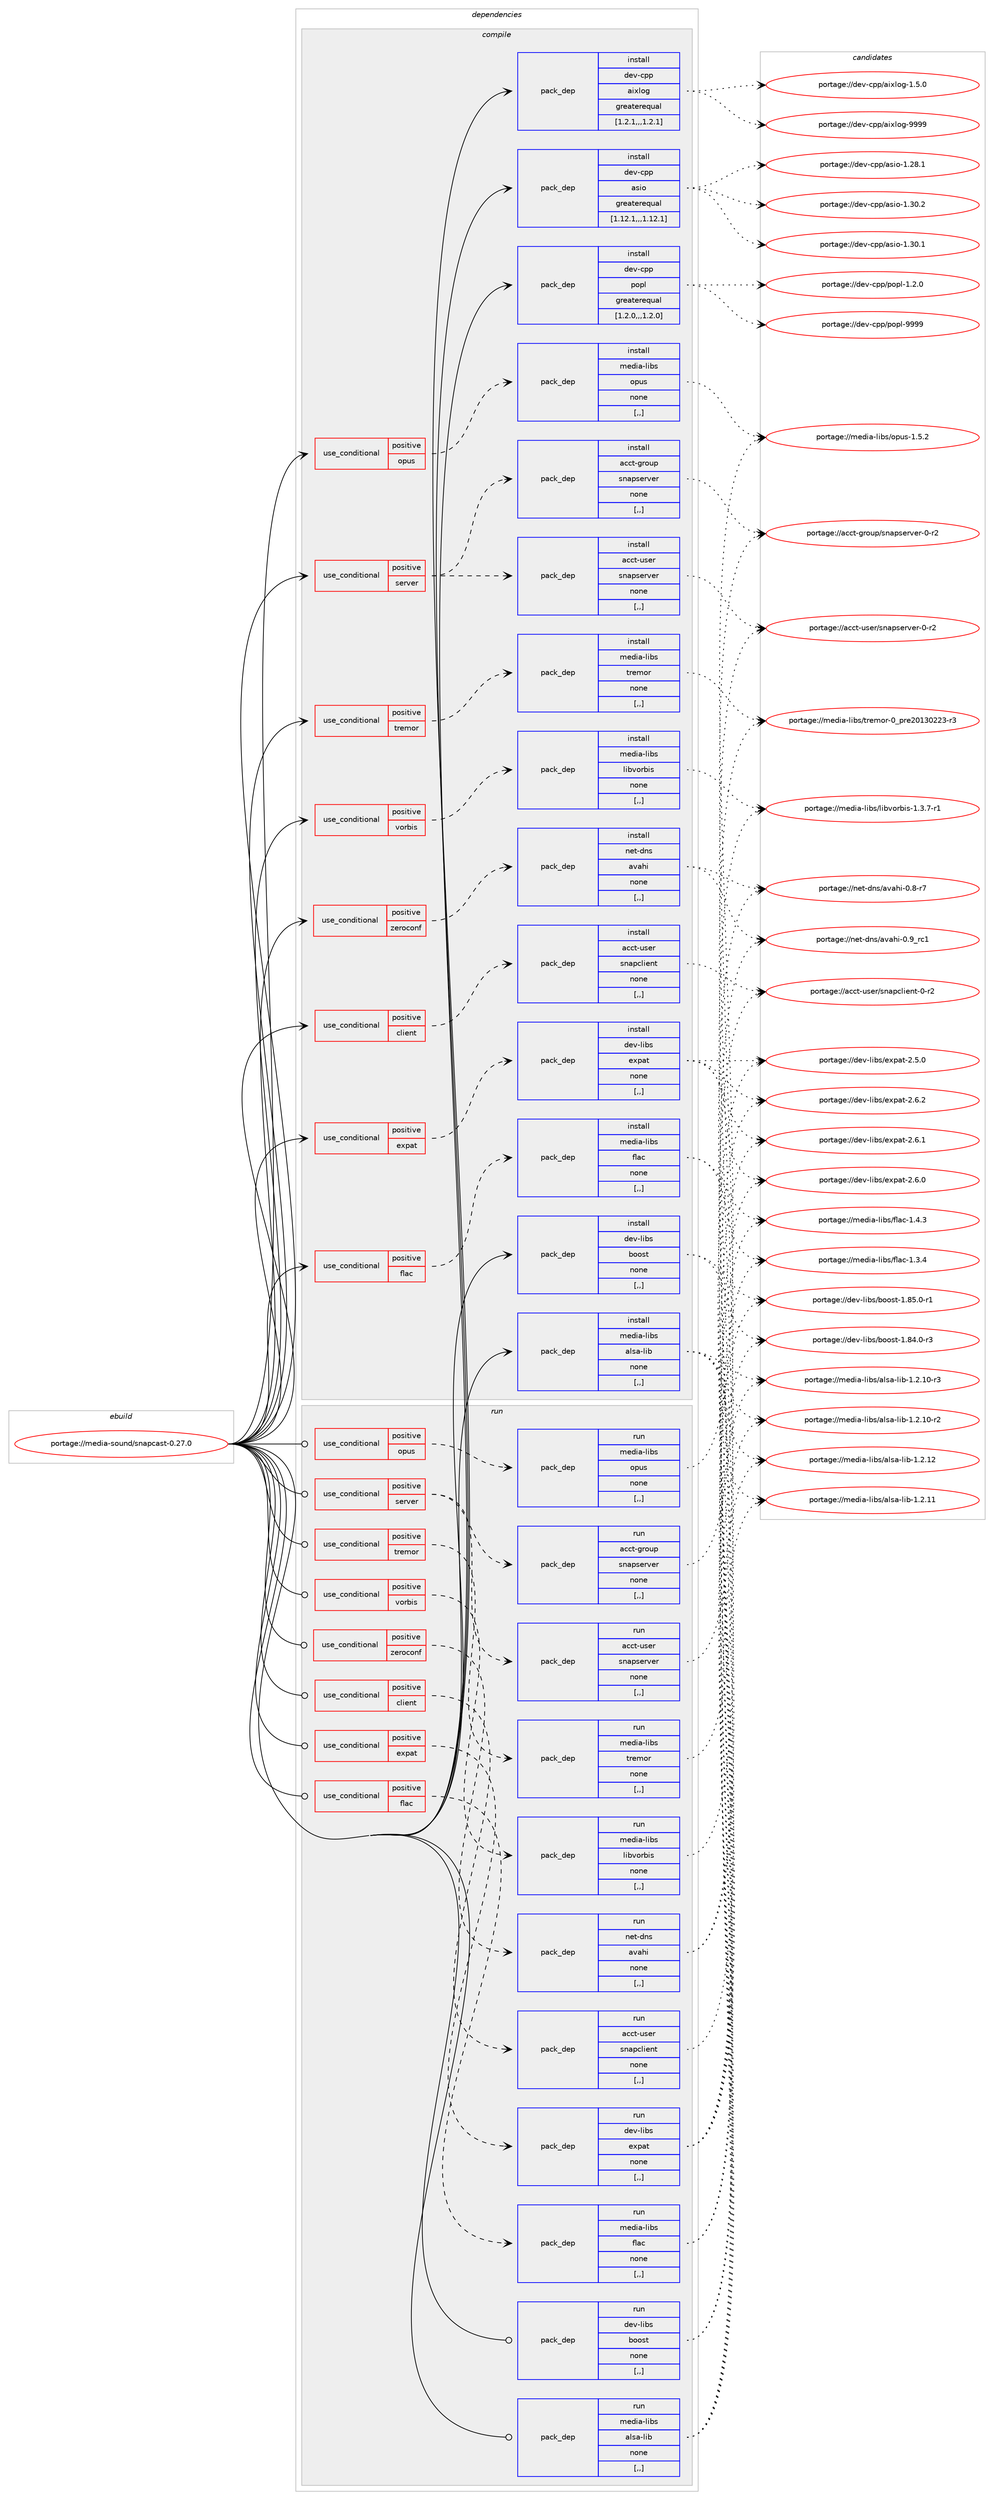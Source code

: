 digraph prolog {

# *************
# Graph options
# *************

newrank=true;
concentrate=true;
compound=true;
graph [rankdir=LR,fontname=Helvetica,fontsize=10,ranksep=1.5];#, ranksep=2.5, nodesep=0.2];
edge  [arrowhead=vee];
node  [fontname=Helvetica,fontsize=10];

# **********
# The ebuild
# **********

subgraph cluster_leftcol {
color=gray;
label=<<i>ebuild</i>>;
id [label="portage://media-sound/snapcast-0.27.0", color=red, width=4, href="../media-sound/snapcast-0.27.0.svg"];
}

# ****************
# The dependencies
# ****************

subgraph cluster_midcol {
color=gray;
label=<<i>dependencies</i>>;
subgraph cluster_compile {
fillcolor="#eeeeee";
style=filled;
label=<<i>compile</i>>;
subgraph cond81325 {
dependency320644 [label=<<TABLE BORDER="0" CELLBORDER="1" CELLSPACING="0" CELLPADDING="4"><TR><TD ROWSPAN="3" CELLPADDING="10">use_conditional</TD></TR><TR><TD>positive</TD></TR><TR><TD>client</TD></TR></TABLE>>, shape=none, color=red];
subgraph pack236852 {
dependency320645 [label=<<TABLE BORDER="0" CELLBORDER="1" CELLSPACING="0" CELLPADDING="4" WIDTH="220"><TR><TD ROWSPAN="6" CELLPADDING="30">pack_dep</TD></TR><TR><TD WIDTH="110">install</TD></TR><TR><TD>acct-user</TD></TR><TR><TD>snapclient</TD></TR><TR><TD>none</TD></TR><TR><TD>[,,]</TD></TR></TABLE>>, shape=none, color=blue];
}
dependency320644:e -> dependency320645:w [weight=20,style="dashed",arrowhead="vee"];
}
id:e -> dependency320644:w [weight=20,style="solid",arrowhead="vee"];
subgraph cond81326 {
dependency320646 [label=<<TABLE BORDER="0" CELLBORDER="1" CELLSPACING="0" CELLPADDING="4"><TR><TD ROWSPAN="3" CELLPADDING="10">use_conditional</TD></TR><TR><TD>positive</TD></TR><TR><TD>expat</TD></TR></TABLE>>, shape=none, color=red];
subgraph pack236853 {
dependency320647 [label=<<TABLE BORDER="0" CELLBORDER="1" CELLSPACING="0" CELLPADDING="4" WIDTH="220"><TR><TD ROWSPAN="6" CELLPADDING="30">pack_dep</TD></TR><TR><TD WIDTH="110">install</TD></TR><TR><TD>dev-libs</TD></TR><TR><TD>expat</TD></TR><TR><TD>none</TD></TR><TR><TD>[,,]</TD></TR></TABLE>>, shape=none, color=blue];
}
dependency320646:e -> dependency320647:w [weight=20,style="dashed",arrowhead="vee"];
}
id:e -> dependency320646:w [weight=20,style="solid",arrowhead="vee"];
subgraph cond81327 {
dependency320648 [label=<<TABLE BORDER="0" CELLBORDER="1" CELLSPACING="0" CELLPADDING="4"><TR><TD ROWSPAN="3" CELLPADDING="10">use_conditional</TD></TR><TR><TD>positive</TD></TR><TR><TD>flac</TD></TR></TABLE>>, shape=none, color=red];
subgraph pack236854 {
dependency320649 [label=<<TABLE BORDER="0" CELLBORDER="1" CELLSPACING="0" CELLPADDING="4" WIDTH="220"><TR><TD ROWSPAN="6" CELLPADDING="30">pack_dep</TD></TR><TR><TD WIDTH="110">install</TD></TR><TR><TD>media-libs</TD></TR><TR><TD>flac</TD></TR><TR><TD>none</TD></TR><TR><TD>[,,]</TD></TR></TABLE>>, shape=none, color=blue];
}
dependency320648:e -> dependency320649:w [weight=20,style="dashed",arrowhead="vee"];
}
id:e -> dependency320648:w [weight=20,style="solid",arrowhead="vee"];
subgraph cond81328 {
dependency320650 [label=<<TABLE BORDER="0" CELLBORDER="1" CELLSPACING="0" CELLPADDING="4"><TR><TD ROWSPAN="3" CELLPADDING="10">use_conditional</TD></TR><TR><TD>positive</TD></TR><TR><TD>opus</TD></TR></TABLE>>, shape=none, color=red];
subgraph pack236855 {
dependency320651 [label=<<TABLE BORDER="0" CELLBORDER="1" CELLSPACING="0" CELLPADDING="4" WIDTH="220"><TR><TD ROWSPAN="6" CELLPADDING="30">pack_dep</TD></TR><TR><TD WIDTH="110">install</TD></TR><TR><TD>media-libs</TD></TR><TR><TD>opus</TD></TR><TR><TD>none</TD></TR><TR><TD>[,,]</TD></TR></TABLE>>, shape=none, color=blue];
}
dependency320650:e -> dependency320651:w [weight=20,style="dashed",arrowhead="vee"];
}
id:e -> dependency320650:w [weight=20,style="solid",arrowhead="vee"];
subgraph cond81329 {
dependency320652 [label=<<TABLE BORDER="0" CELLBORDER="1" CELLSPACING="0" CELLPADDING="4"><TR><TD ROWSPAN="3" CELLPADDING="10">use_conditional</TD></TR><TR><TD>positive</TD></TR><TR><TD>server</TD></TR></TABLE>>, shape=none, color=red];
subgraph pack236856 {
dependency320653 [label=<<TABLE BORDER="0" CELLBORDER="1" CELLSPACING="0" CELLPADDING="4" WIDTH="220"><TR><TD ROWSPAN="6" CELLPADDING="30">pack_dep</TD></TR><TR><TD WIDTH="110">install</TD></TR><TR><TD>acct-group</TD></TR><TR><TD>snapserver</TD></TR><TR><TD>none</TD></TR><TR><TD>[,,]</TD></TR></TABLE>>, shape=none, color=blue];
}
dependency320652:e -> dependency320653:w [weight=20,style="dashed",arrowhead="vee"];
subgraph pack236857 {
dependency320654 [label=<<TABLE BORDER="0" CELLBORDER="1" CELLSPACING="0" CELLPADDING="4" WIDTH="220"><TR><TD ROWSPAN="6" CELLPADDING="30">pack_dep</TD></TR><TR><TD WIDTH="110">install</TD></TR><TR><TD>acct-user</TD></TR><TR><TD>snapserver</TD></TR><TR><TD>none</TD></TR><TR><TD>[,,]</TD></TR></TABLE>>, shape=none, color=blue];
}
dependency320652:e -> dependency320654:w [weight=20,style="dashed",arrowhead="vee"];
}
id:e -> dependency320652:w [weight=20,style="solid",arrowhead="vee"];
subgraph cond81330 {
dependency320655 [label=<<TABLE BORDER="0" CELLBORDER="1" CELLSPACING="0" CELLPADDING="4"><TR><TD ROWSPAN="3" CELLPADDING="10">use_conditional</TD></TR><TR><TD>positive</TD></TR><TR><TD>tremor</TD></TR></TABLE>>, shape=none, color=red];
subgraph pack236858 {
dependency320656 [label=<<TABLE BORDER="0" CELLBORDER="1" CELLSPACING="0" CELLPADDING="4" WIDTH="220"><TR><TD ROWSPAN="6" CELLPADDING="30">pack_dep</TD></TR><TR><TD WIDTH="110">install</TD></TR><TR><TD>media-libs</TD></TR><TR><TD>tremor</TD></TR><TR><TD>none</TD></TR><TR><TD>[,,]</TD></TR></TABLE>>, shape=none, color=blue];
}
dependency320655:e -> dependency320656:w [weight=20,style="dashed",arrowhead="vee"];
}
id:e -> dependency320655:w [weight=20,style="solid",arrowhead="vee"];
subgraph cond81331 {
dependency320657 [label=<<TABLE BORDER="0" CELLBORDER="1" CELLSPACING="0" CELLPADDING="4"><TR><TD ROWSPAN="3" CELLPADDING="10">use_conditional</TD></TR><TR><TD>positive</TD></TR><TR><TD>vorbis</TD></TR></TABLE>>, shape=none, color=red];
subgraph pack236859 {
dependency320658 [label=<<TABLE BORDER="0" CELLBORDER="1" CELLSPACING="0" CELLPADDING="4" WIDTH="220"><TR><TD ROWSPAN="6" CELLPADDING="30">pack_dep</TD></TR><TR><TD WIDTH="110">install</TD></TR><TR><TD>media-libs</TD></TR><TR><TD>libvorbis</TD></TR><TR><TD>none</TD></TR><TR><TD>[,,]</TD></TR></TABLE>>, shape=none, color=blue];
}
dependency320657:e -> dependency320658:w [weight=20,style="dashed",arrowhead="vee"];
}
id:e -> dependency320657:w [weight=20,style="solid",arrowhead="vee"];
subgraph cond81332 {
dependency320659 [label=<<TABLE BORDER="0" CELLBORDER="1" CELLSPACING="0" CELLPADDING="4"><TR><TD ROWSPAN="3" CELLPADDING="10">use_conditional</TD></TR><TR><TD>positive</TD></TR><TR><TD>zeroconf</TD></TR></TABLE>>, shape=none, color=red];
subgraph pack236860 {
dependency320660 [label=<<TABLE BORDER="0" CELLBORDER="1" CELLSPACING="0" CELLPADDING="4" WIDTH="220"><TR><TD ROWSPAN="6" CELLPADDING="30">pack_dep</TD></TR><TR><TD WIDTH="110">install</TD></TR><TR><TD>net-dns</TD></TR><TR><TD>avahi</TD></TR><TR><TD>none</TD></TR><TR><TD>[,,]</TD></TR></TABLE>>, shape=none, color=blue];
}
dependency320659:e -> dependency320660:w [weight=20,style="dashed",arrowhead="vee"];
}
id:e -> dependency320659:w [weight=20,style="solid",arrowhead="vee"];
subgraph pack236861 {
dependency320661 [label=<<TABLE BORDER="0" CELLBORDER="1" CELLSPACING="0" CELLPADDING="4" WIDTH="220"><TR><TD ROWSPAN="6" CELLPADDING="30">pack_dep</TD></TR><TR><TD WIDTH="110">install</TD></TR><TR><TD>dev-cpp</TD></TR><TR><TD>aixlog</TD></TR><TR><TD>greaterequal</TD></TR><TR><TD>[1.2.1,,,1.2.1]</TD></TR></TABLE>>, shape=none, color=blue];
}
id:e -> dependency320661:w [weight=20,style="solid",arrowhead="vee"];
subgraph pack236862 {
dependency320662 [label=<<TABLE BORDER="0" CELLBORDER="1" CELLSPACING="0" CELLPADDING="4" WIDTH="220"><TR><TD ROWSPAN="6" CELLPADDING="30">pack_dep</TD></TR><TR><TD WIDTH="110">install</TD></TR><TR><TD>dev-cpp</TD></TR><TR><TD>asio</TD></TR><TR><TD>greaterequal</TD></TR><TR><TD>[1.12.1,,,1.12.1]</TD></TR></TABLE>>, shape=none, color=blue];
}
id:e -> dependency320662:w [weight=20,style="solid",arrowhead="vee"];
subgraph pack236863 {
dependency320663 [label=<<TABLE BORDER="0" CELLBORDER="1" CELLSPACING="0" CELLPADDING="4" WIDTH="220"><TR><TD ROWSPAN="6" CELLPADDING="30">pack_dep</TD></TR><TR><TD WIDTH="110">install</TD></TR><TR><TD>dev-cpp</TD></TR><TR><TD>popl</TD></TR><TR><TD>greaterequal</TD></TR><TR><TD>[1.2.0,,,1.2.0]</TD></TR></TABLE>>, shape=none, color=blue];
}
id:e -> dependency320663:w [weight=20,style="solid",arrowhead="vee"];
subgraph pack236864 {
dependency320664 [label=<<TABLE BORDER="0" CELLBORDER="1" CELLSPACING="0" CELLPADDING="4" WIDTH="220"><TR><TD ROWSPAN="6" CELLPADDING="30">pack_dep</TD></TR><TR><TD WIDTH="110">install</TD></TR><TR><TD>dev-libs</TD></TR><TR><TD>boost</TD></TR><TR><TD>none</TD></TR><TR><TD>[,,]</TD></TR></TABLE>>, shape=none, color=blue];
}
id:e -> dependency320664:w [weight=20,style="solid",arrowhead="vee"];
subgraph pack236865 {
dependency320665 [label=<<TABLE BORDER="0" CELLBORDER="1" CELLSPACING="0" CELLPADDING="4" WIDTH="220"><TR><TD ROWSPAN="6" CELLPADDING="30">pack_dep</TD></TR><TR><TD WIDTH="110">install</TD></TR><TR><TD>media-libs</TD></TR><TR><TD>alsa-lib</TD></TR><TR><TD>none</TD></TR><TR><TD>[,,]</TD></TR></TABLE>>, shape=none, color=blue];
}
id:e -> dependency320665:w [weight=20,style="solid",arrowhead="vee"];
}
subgraph cluster_compileandrun {
fillcolor="#eeeeee";
style=filled;
label=<<i>compile and run</i>>;
}
subgraph cluster_run {
fillcolor="#eeeeee";
style=filled;
label=<<i>run</i>>;
subgraph cond81333 {
dependency320666 [label=<<TABLE BORDER="0" CELLBORDER="1" CELLSPACING="0" CELLPADDING="4"><TR><TD ROWSPAN="3" CELLPADDING="10">use_conditional</TD></TR><TR><TD>positive</TD></TR><TR><TD>client</TD></TR></TABLE>>, shape=none, color=red];
subgraph pack236866 {
dependency320667 [label=<<TABLE BORDER="0" CELLBORDER="1" CELLSPACING="0" CELLPADDING="4" WIDTH="220"><TR><TD ROWSPAN="6" CELLPADDING="30">pack_dep</TD></TR><TR><TD WIDTH="110">run</TD></TR><TR><TD>acct-user</TD></TR><TR><TD>snapclient</TD></TR><TR><TD>none</TD></TR><TR><TD>[,,]</TD></TR></TABLE>>, shape=none, color=blue];
}
dependency320666:e -> dependency320667:w [weight=20,style="dashed",arrowhead="vee"];
}
id:e -> dependency320666:w [weight=20,style="solid",arrowhead="odot"];
subgraph cond81334 {
dependency320668 [label=<<TABLE BORDER="0" CELLBORDER="1" CELLSPACING="0" CELLPADDING="4"><TR><TD ROWSPAN="3" CELLPADDING="10">use_conditional</TD></TR><TR><TD>positive</TD></TR><TR><TD>expat</TD></TR></TABLE>>, shape=none, color=red];
subgraph pack236867 {
dependency320669 [label=<<TABLE BORDER="0" CELLBORDER="1" CELLSPACING="0" CELLPADDING="4" WIDTH="220"><TR><TD ROWSPAN="6" CELLPADDING="30">pack_dep</TD></TR><TR><TD WIDTH="110">run</TD></TR><TR><TD>dev-libs</TD></TR><TR><TD>expat</TD></TR><TR><TD>none</TD></TR><TR><TD>[,,]</TD></TR></TABLE>>, shape=none, color=blue];
}
dependency320668:e -> dependency320669:w [weight=20,style="dashed",arrowhead="vee"];
}
id:e -> dependency320668:w [weight=20,style="solid",arrowhead="odot"];
subgraph cond81335 {
dependency320670 [label=<<TABLE BORDER="0" CELLBORDER="1" CELLSPACING="0" CELLPADDING="4"><TR><TD ROWSPAN="3" CELLPADDING="10">use_conditional</TD></TR><TR><TD>positive</TD></TR><TR><TD>flac</TD></TR></TABLE>>, shape=none, color=red];
subgraph pack236868 {
dependency320671 [label=<<TABLE BORDER="0" CELLBORDER="1" CELLSPACING="0" CELLPADDING="4" WIDTH="220"><TR><TD ROWSPAN="6" CELLPADDING="30">pack_dep</TD></TR><TR><TD WIDTH="110">run</TD></TR><TR><TD>media-libs</TD></TR><TR><TD>flac</TD></TR><TR><TD>none</TD></TR><TR><TD>[,,]</TD></TR></TABLE>>, shape=none, color=blue];
}
dependency320670:e -> dependency320671:w [weight=20,style="dashed",arrowhead="vee"];
}
id:e -> dependency320670:w [weight=20,style="solid",arrowhead="odot"];
subgraph cond81336 {
dependency320672 [label=<<TABLE BORDER="0" CELLBORDER="1" CELLSPACING="0" CELLPADDING="4"><TR><TD ROWSPAN="3" CELLPADDING="10">use_conditional</TD></TR><TR><TD>positive</TD></TR><TR><TD>opus</TD></TR></TABLE>>, shape=none, color=red];
subgraph pack236869 {
dependency320673 [label=<<TABLE BORDER="0" CELLBORDER="1" CELLSPACING="0" CELLPADDING="4" WIDTH="220"><TR><TD ROWSPAN="6" CELLPADDING="30">pack_dep</TD></TR><TR><TD WIDTH="110">run</TD></TR><TR><TD>media-libs</TD></TR><TR><TD>opus</TD></TR><TR><TD>none</TD></TR><TR><TD>[,,]</TD></TR></TABLE>>, shape=none, color=blue];
}
dependency320672:e -> dependency320673:w [weight=20,style="dashed",arrowhead="vee"];
}
id:e -> dependency320672:w [weight=20,style="solid",arrowhead="odot"];
subgraph cond81337 {
dependency320674 [label=<<TABLE BORDER="0" CELLBORDER="1" CELLSPACING="0" CELLPADDING="4"><TR><TD ROWSPAN="3" CELLPADDING="10">use_conditional</TD></TR><TR><TD>positive</TD></TR><TR><TD>server</TD></TR></TABLE>>, shape=none, color=red];
subgraph pack236870 {
dependency320675 [label=<<TABLE BORDER="0" CELLBORDER="1" CELLSPACING="0" CELLPADDING="4" WIDTH="220"><TR><TD ROWSPAN="6" CELLPADDING="30">pack_dep</TD></TR><TR><TD WIDTH="110">run</TD></TR><TR><TD>acct-group</TD></TR><TR><TD>snapserver</TD></TR><TR><TD>none</TD></TR><TR><TD>[,,]</TD></TR></TABLE>>, shape=none, color=blue];
}
dependency320674:e -> dependency320675:w [weight=20,style="dashed",arrowhead="vee"];
subgraph pack236871 {
dependency320676 [label=<<TABLE BORDER="0" CELLBORDER="1" CELLSPACING="0" CELLPADDING="4" WIDTH="220"><TR><TD ROWSPAN="6" CELLPADDING="30">pack_dep</TD></TR><TR><TD WIDTH="110">run</TD></TR><TR><TD>acct-user</TD></TR><TR><TD>snapserver</TD></TR><TR><TD>none</TD></TR><TR><TD>[,,]</TD></TR></TABLE>>, shape=none, color=blue];
}
dependency320674:e -> dependency320676:w [weight=20,style="dashed",arrowhead="vee"];
}
id:e -> dependency320674:w [weight=20,style="solid",arrowhead="odot"];
subgraph cond81338 {
dependency320677 [label=<<TABLE BORDER="0" CELLBORDER="1" CELLSPACING="0" CELLPADDING="4"><TR><TD ROWSPAN="3" CELLPADDING="10">use_conditional</TD></TR><TR><TD>positive</TD></TR><TR><TD>tremor</TD></TR></TABLE>>, shape=none, color=red];
subgraph pack236872 {
dependency320678 [label=<<TABLE BORDER="0" CELLBORDER="1" CELLSPACING="0" CELLPADDING="4" WIDTH="220"><TR><TD ROWSPAN="6" CELLPADDING="30">pack_dep</TD></TR><TR><TD WIDTH="110">run</TD></TR><TR><TD>media-libs</TD></TR><TR><TD>tremor</TD></TR><TR><TD>none</TD></TR><TR><TD>[,,]</TD></TR></TABLE>>, shape=none, color=blue];
}
dependency320677:e -> dependency320678:w [weight=20,style="dashed",arrowhead="vee"];
}
id:e -> dependency320677:w [weight=20,style="solid",arrowhead="odot"];
subgraph cond81339 {
dependency320679 [label=<<TABLE BORDER="0" CELLBORDER="1" CELLSPACING="0" CELLPADDING="4"><TR><TD ROWSPAN="3" CELLPADDING="10">use_conditional</TD></TR><TR><TD>positive</TD></TR><TR><TD>vorbis</TD></TR></TABLE>>, shape=none, color=red];
subgraph pack236873 {
dependency320680 [label=<<TABLE BORDER="0" CELLBORDER="1" CELLSPACING="0" CELLPADDING="4" WIDTH="220"><TR><TD ROWSPAN="6" CELLPADDING="30">pack_dep</TD></TR><TR><TD WIDTH="110">run</TD></TR><TR><TD>media-libs</TD></TR><TR><TD>libvorbis</TD></TR><TR><TD>none</TD></TR><TR><TD>[,,]</TD></TR></TABLE>>, shape=none, color=blue];
}
dependency320679:e -> dependency320680:w [weight=20,style="dashed",arrowhead="vee"];
}
id:e -> dependency320679:w [weight=20,style="solid",arrowhead="odot"];
subgraph cond81340 {
dependency320681 [label=<<TABLE BORDER="0" CELLBORDER="1" CELLSPACING="0" CELLPADDING="4"><TR><TD ROWSPAN="3" CELLPADDING="10">use_conditional</TD></TR><TR><TD>positive</TD></TR><TR><TD>zeroconf</TD></TR></TABLE>>, shape=none, color=red];
subgraph pack236874 {
dependency320682 [label=<<TABLE BORDER="0" CELLBORDER="1" CELLSPACING="0" CELLPADDING="4" WIDTH="220"><TR><TD ROWSPAN="6" CELLPADDING="30">pack_dep</TD></TR><TR><TD WIDTH="110">run</TD></TR><TR><TD>net-dns</TD></TR><TR><TD>avahi</TD></TR><TR><TD>none</TD></TR><TR><TD>[,,]</TD></TR></TABLE>>, shape=none, color=blue];
}
dependency320681:e -> dependency320682:w [weight=20,style="dashed",arrowhead="vee"];
}
id:e -> dependency320681:w [weight=20,style="solid",arrowhead="odot"];
subgraph pack236875 {
dependency320683 [label=<<TABLE BORDER="0" CELLBORDER="1" CELLSPACING="0" CELLPADDING="4" WIDTH="220"><TR><TD ROWSPAN="6" CELLPADDING="30">pack_dep</TD></TR><TR><TD WIDTH="110">run</TD></TR><TR><TD>dev-libs</TD></TR><TR><TD>boost</TD></TR><TR><TD>none</TD></TR><TR><TD>[,,]</TD></TR></TABLE>>, shape=none, color=blue];
}
id:e -> dependency320683:w [weight=20,style="solid",arrowhead="odot"];
subgraph pack236876 {
dependency320684 [label=<<TABLE BORDER="0" CELLBORDER="1" CELLSPACING="0" CELLPADDING="4" WIDTH="220"><TR><TD ROWSPAN="6" CELLPADDING="30">pack_dep</TD></TR><TR><TD WIDTH="110">run</TD></TR><TR><TD>media-libs</TD></TR><TR><TD>alsa-lib</TD></TR><TR><TD>none</TD></TR><TR><TD>[,,]</TD></TR></TABLE>>, shape=none, color=blue];
}
id:e -> dependency320684:w [weight=20,style="solid",arrowhead="odot"];
}
}

# **************
# The candidates
# **************

subgraph cluster_choices {
rank=same;
color=gray;
label=<<i>candidates</i>>;

subgraph choice236852 {
color=black;
nodesep=1;
choice9799991164511711510111447115110971129910810510111011645484511450 [label="portage://acct-user/snapclient-0-r2", color=red, width=4,href="../acct-user/snapclient-0-r2.svg"];
dependency320645:e -> choice9799991164511711510111447115110971129910810510111011645484511450:w [style=dotted,weight="100"];
}
subgraph choice236853 {
color=black;
nodesep=1;
choice10010111845108105981154710112011297116455046544650 [label="portage://dev-libs/expat-2.6.2", color=red, width=4,href="../dev-libs/expat-2.6.2.svg"];
choice10010111845108105981154710112011297116455046544649 [label="portage://dev-libs/expat-2.6.1", color=red, width=4,href="../dev-libs/expat-2.6.1.svg"];
choice10010111845108105981154710112011297116455046544648 [label="portage://dev-libs/expat-2.6.0", color=red, width=4,href="../dev-libs/expat-2.6.0.svg"];
choice10010111845108105981154710112011297116455046534648 [label="portage://dev-libs/expat-2.5.0", color=red, width=4,href="../dev-libs/expat-2.5.0.svg"];
dependency320647:e -> choice10010111845108105981154710112011297116455046544650:w [style=dotted,weight="100"];
dependency320647:e -> choice10010111845108105981154710112011297116455046544649:w [style=dotted,weight="100"];
dependency320647:e -> choice10010111845108105981154710112011297116455046544648:w [style=dotted,weight="100"];
dependency320647:e -> choice10010111845108105981154710112011297116455046534648:w [style=dotted,weight="100"];
}
subgraph choice236854 {
color=black;
nodesep=1;
choice109101100105974510810598115471021089799454946524651 [label="portage://media-libs/flac-1.4.3", color=red, width=4,href="../media-libs/flac-1.4.3.svg"];
choice109101100105974510810598115471021089799454946514652 [label="portage://media-libs/flac-1.3.4", color=red, width=4,href="../media-libs/flac-1.3.4.svg"];
dependency320649:e -> choice109101100105974510810598115471021089799454946524651:w [style=dotted,weight="100"];
dependency320649:e -> choice109101100105974510810598115471021089799454946514652:w [style=dotted,weight="100"];
}
subgraph choice236855 {
color=black;
nodesep=1;
choice10910110010597451081059811547111112117115454946534650 [label="portage://media-libs/opus-1.5.2", color=red, width=4,href="../media-libs/opus-1.5.2.svg"];
dependency320651:e -> choice10910110010597451081059811547111112117115454946534650:w [style=dotted,weight="100"];
}
subgraph choice236856 {
color=black;
nodesep=1;
choice97999911645103114111117112471151109711211510111411810111445484511450 [label="portage://acct-group/snapserver-0-r2", color=red, width=4,href="../acct-group/snapserver-0-r2.svg"];
dependency320653:e -> choice97999911645103114111117112471151109711211510111411810111445484511450:w [style=dotted,weight="100"];
}
subgraph choice236857 {
color=black;
nodesep=1;
choice97999911645117115101114471151109711211510111411810111445484511450 [label="portage://acct-user/snapserver-0-r2", color=red, width=4,href="../acct-user/snapserver-0-r2.svg"];
dependency320654:e -> choice97999911645117115101114471151109711211510111411810111445484511450:w [style=dotted,weight="100"];
}
subgraph choice236858 {
color=black;
nodesep=1;
choice1091011001059745108105981154711611410110911111445489511211410150484951485050514511451 [label="portage://media-libs/tremor-0_pre20130223-r3", color=red, width=4,href="../media-libs/tremor-0_pre20130223-r3.svg"];
dependency320656:e -> choice1091011001059745108105981154711611410110911111445489511211410150484951485050514511451:w [style=dotted,weight="100"];
}
subgraph choice236859 {
color=black;
nodesep=1;
choice1091011001059745108105981154710810598118111114981051154549465146554511449 [label="portage://media-libs/libvorbis-1.3.7-r1", color=red, width=4,href="../media-libs/libvorbis-1.3.7-r1.svg"];
dependency320658:e -> choice1091011001059745108105981154710810598118111114981051154549465146554511449:w [style=dotted,weight="100"];
}
subgraph choice236860 {
color=black;
nodesep=1;
choice1101011164510011011547971189710410545484657951149949 [label="portage://net-dns/avahi-0.9_rc1", color=red, width=4,href="../net-dns/avahi-0.9_rc1.svg"];
choice11010111645100110115479711897104105454846564511455 [label="portage://net-dns/avahi-0.8-r7", color=red, width=4,href="../net-dns/avahi-0.8-r7.svg"];
dependency320660:e -> choice1101011164510011011547971189710410545484657951149949:w [style=dotted,weight="100"];
dependency320660:e -> choice11010111645100110115479711897104105454846564511455:w [style=dotted,weight="100"];
}
subgraph choice236861 {
color=black;
nodesep=1;
choice100101118459911211247971051201081111034557575757 [label="portage://dev-cpp/aixlog-9999", color=red, width=4,href="../dev-cpp/aixlog-9999.svg"];
choice10010111845991121124797105120108111103454946534648 [label="portage://dev-cpp/aixlog-1.5.0", color=red, width=4,href="../dev-cpp/aixlog-1.5.0.svg"];
dependency320661:e -> choice100101118459911211247971051201081111034557575757:w [style=dotted,weight="100"];
dependency320661:e -> choice10010111845991121124797105120108111103454946534648:w [style=dotted,weight="100"];
}
subgraph choice236862 {
color=black;
nodesep=1;
choice1001011184599112112479711510511145494651484650 [label="portage://dev-cpp/asio-1.30.2", color=red, width=4,href="../dev-cpp/asio-1.30.2.svg"];
choice1001011184599112112479711510511145494651484649 [label="portage://dev-cpp/asio-1.30.1", color=red, width=4,href="../dev-cpp/asio-1.30.1.svg"];
choice1001011184599112112479711510511145494650564649 [label="portage://dev-cpp/asio-1.28.1", color=red, width=4,href="../dev-cpp/asio-1.28.1.svg"];
dependency320662:e -> choice1001011184599112112479711510511145494651484650:w [style=dotted,weight="100"];
dependency320662:e -> choice1001011184599112112479711510511145494651484649:w [style=dotted,weight="100"];
dependency320662:e -> choice1001011184599112112479711510511145494650564649:w [style=dotted,weight="100"];
}
subgraph choice236863 {
color=black;
nodesep=1;
choice1001011184599112112471121111121084557575757 [label="portage://dev-cpp/popl-9999", color=red, width=4,href="../dev-cpp/popl-9999.svg"];
choice100101118459911211247112111112108454946504648 [label="portage://dev-cpp/popl-1.2.0", color=red, width=4,href="../dev-cpp/popl-1.2.0.svg"];
dependency320663:e -> choice1001011184599112112471121111121084557575757:w [style=dotted,weight="100"];
dependency320663:e -> choice100101118459911211247112111112108454946504648:w [style=dotted,weight="100"];
}
subgraph choice236864 {
color=black;
nodesep=1;
choice10010111845108105981154798111111115116454946565346484511449 [label="portage://dev-libs/boost-1.85.0-r1", color=red, width=4,href="../dev-libs/boost-1.85.0-r1.svg"];
choice10010111845108105981154798111111115116454946565246484511451 [label="portage://dev-libs/boost-1.84.0-r3", color=red, width=4,href="../dev-libs/boost-1.84.0-r3.svg"];
dependency320664:e -> choice10010111845108105981154798111111115116454946565346484511449:w [style=dotted,weight="100"];
dependency320664:e -> choice10010111845108105981154798111111115116454946565246484511451:w [style=dotted,weight="100"];
}
subgraph choice236865 {
color=black;
nodesep=1;
choice109101100105974510810598115479710811597451081059845494650464950 [label="portage://media-libs/alsa-lib-1.2.12", color=red, width=4,href="../media-libs/alsa-lib-1.2.12.svg"];
choice109101100105974510810598115479710811597451081059845494650464949 [label="portage://media-libs/alsa-lib-1.2.11", color=red, width=4,href="../media-libs/alsa-lib-1.2.11.svg"];
choice1091011001059745108105981154797108115974510810598454946504649484511451 [label="portage://media-libs/alsa-lib-1.2.10-r3", color=red, width=4,href="../media-libs/alsa-lib-1.2.10-r3.svg"];
choice1091011001059745108105981154797108115974510810598454946504649484511450 [label="portage://media-libs/alsa-lib-1.2.10-r2", color=red, width=4,href="../media-libs/alsa-lib-1.2.10-r2.svg"];
dependency320665:e -> choice109101100105974510810598115479710811597451081059845494650464950:w [style=dotted,weight="100"];
dependency320665:e -> choice109101100105974510810598115479710811597451081059845494650464949:w [style=dotted,weight="100"];
dependency320665:e -> choice1091011001059745108105981154797108115974510810598454946504649484511451:w [style=dotted,weight="100"];
dependency320665:e -> choice1091011001059745108105981154797108115974510810598454946504649484511450:w [style=dotted,weight="100"];
}
subgraph choice236866 {
color=black;
nodesep=1;
choice9799991164511711510111447115110971129910810510111011645484511450 [label="portage://acct-user/snapclient-0-r2", color=red, width=4,href="../acct-user/snapclient-0-r2.svg"];
dependency320667:e -> choice9799991164511711510111447115110971129910810510111011645484511450:w [style=dotted,weight="100"];
}
subgraph choice236867 {
color=black;
nodesep=1;
choice10010111845108105981154710112011297116455046544650 [label="portage://dev-libs/expat-2.6.2", color=red, width=4,href="../dev-libs/expat-2.6.2.svg"];
choice10010111845108105981154710112011297116455046544649 [label="portage://dev-libs/expat-2.6.1", color=red, width=4,href="../dev-libs/expat-2.6.1.svg"];
choice10010111845108105981154710112011297116455046544648 [label="portage://dev-libs/expat-2.6.0", color=red, width=4,href="../dev-libs/expat-2.6.0.svg"];
choice10010111845108105981154710112011297116455046534648 [label="portage://dev-libs/expat-2.5.0", color=red, width=4,href="../dev-libs/expat-2.5.0.svg"];
dependency320669:e -> choice10010111845108105981154710112011297116455046544650:w [style=dotted,weight="100"];
dependency320669:e -> choice10010111845108105981154710112011297116455046544649:w [style=dotted,weight="100"];
dependency320669:e -> choice10010111845108105981154710112011297116455046544648:w [style=dotted,weight="100"];
dependency320669:e -> choice10010111845108105981154710112011297116455046534648:w [style=dotted,weight="100"];
}
subgraph choice236868 {
color=black;
nodesep=1;
choice109101100105974510810598115471021089799454946524651 [label="portage://media-libs/flac-1.4.3", color=red, width=4,href="../media-libs/flac-1.4.3.svg"];
choice109101100105974510810598115471021089799454946514652 [label="portage://media-libs/flac-1.3.4", color=red, width=4,href="../media-libs/flac-1.3.4.svg"];
dependency320671:e -> choice109101100105974510810598115471021089799454946524651:w [style=dotted,weight="100"];
dependency320671:e -> choice109101100105974510810598115471021089799454946514652:w [style=dotted,weight="100"];
}
subgraph choice236869 {
color=black;
nodesep=1;
choice10910110010597451081059811547111112117115454946534650 [label="portage://media-libs/opus-1.5.2", color=red, width=4,href="../media-libs/opus-1.5.2.svg"];
dependency320673:e -> choice10910110010597451081059811547111112117115454946534650:w [style=dotted,weight="100"];
}
subgraph choice236870 {
color=black;
nodesep=1;
choice97999911645103114111117112471151109711211510111411810111445484511450 [label="portage://acct-group/snapserver-0-r2", color=red, width=4,href="../acct-group/snapserver-0-r2.svg"];
dependency320675:e -> choice97999911645103114111117112471151109711211510111411810111445484511450:w [style=dotted,weight="100"];
}
subgraph choice236871 {
color=black;
nodesep=1;
choice97999911645117115101114471151109711211510111411810111445484511450 [label="portage://acct-user/snapserver-0-r2", color=red, width=4,href="../acct-user/snapserver-0-r2.svg"];
dependency320676:e -> choice97999911645117115101114471151109711211510111411810111445484511450:w [style=dotted,weight="100"];
}
subgraph choice236872 {
color=black;
nodesep=1;
choice1091011001059745108105981154711611410110911111445489511211410150484951485050514511451 [label="portage://media-libs/tremor-0_pre20130223-r3", color=red, width=4,href="../media-libs/tremor-0_pre20130223-r3.svg"];
dependency320678:e -> choice1091011001059745108105981154711611410110911111445489511211410150484951485050514511451:w [style=dotted,weight="100"];
}
subgraph choice236873 {
color=black;
nodesep=1;
choice1091011001059745108105981154710810598118111114981051154549465146554511449 [label="portage://media-libs/libvorbis-1.3.7-r1", color=red, width=4,href="../media-libs/libvorbis-1.3.7-r1.svg"];
dependency320680:e -> choice1091011001059745108105981154710810598118111114981051154549465146554511449:w [style=dotted,weight="100"];
}
subgraph choice236874 {
color=black;
nodesep=1;
choice1101011164510011011547971189710410545484657951149949 [label="portage://net-dns/avahi-0.9_rc1", color=red, width=4,href="../net-dns/avahi-0.9_rc1.svg"];
choice11010111645100110115479711897104105454846564511455 [label="portage://net-dns/avahi-0.8-r7", color=red, width=4,href="../net-dns/avahi-0.8-r7.svg"];
dependency320682:e -> choice1101011164510011011547971189710410545484657951149949:w [style=dotted,weight="100"];
dependency320682:e -> choice11010111645100110115479711897104105454846564511455:w [style=dotted,weight="100"];
}
subgraph choice236875 {
color=black;
nodesep=1;
choice10010111845108105981154798111111115116454946565346484511449 [label="portage://dev-libs/boost-1.85.0-r1", color=red, width=4,href="../dev-libs/boost-1.85.0-r1.svg"];
choice10010111845108105981154798111111115116454946565246484511451 [label="portage://dev-libs/boost-1.84.0-r3", color=red, width=4,href="../dev-libs/boost-1.84.0-r3.svg"];
dependency320683:e -> choice10010111845108105981154798111111115116454946565346484511449:w [style=dotted,weight="100"];
dependency320683:e -> choice10010111845108105981154798111111115116454946565246484511451:w [style=dotted,weight="100"];
}
subgraph choice236876 {
color=black;
nodesep=1;
choice109101100105974510810598115479710811597451081059845494650464950 [label="portage://media-libs/alsa-lib-1.2.12", color=red, width=4,href="../media-libs/alsa-lib-1.2.12.svg"];
choice109101100105974510810598115479710811597451081059845494650464949 [label="portage://media-libs/alsa-lib-1.2.11", color=red, width=4,href="../media-libs/alsa-lib-1.2.11.svg"];
choice1091011001059745108105981154797108115974510810598454946504649484511451 [label="portage://media-libs/alsa-lib-1.2.10-r3", color=red, width=4,href="../media-libs/alsa-lib-1.2.10-r3.svg"];
choice1091011001059745108105981154797108115974510810598454946504649484511450 [label="portage://media-libs/alsa-lib-1.2.10-r2", color=red, width=4,href="../media-libs/alsa-lib-1.2.10-r2.svg"];
dependency320684:e -> choice109101100105974510810598115479710811597451081059845494650464950:w [style=dotted,weight="100"];
dependency320684:e -> choice109101100105974510810598115479710811597451081059845494650464949:w [style=dotted,weight="100"];
dependency320684:e -> choice1091011001059745108105981154797108115974510810598454946504649484511451:w [style=dotted,weight="100"];
dependency320684:e -> choice1091011001059745108105981154797108115974510810598454946504649484511450:w [style=dotted,weight="100"];
}
}

}
